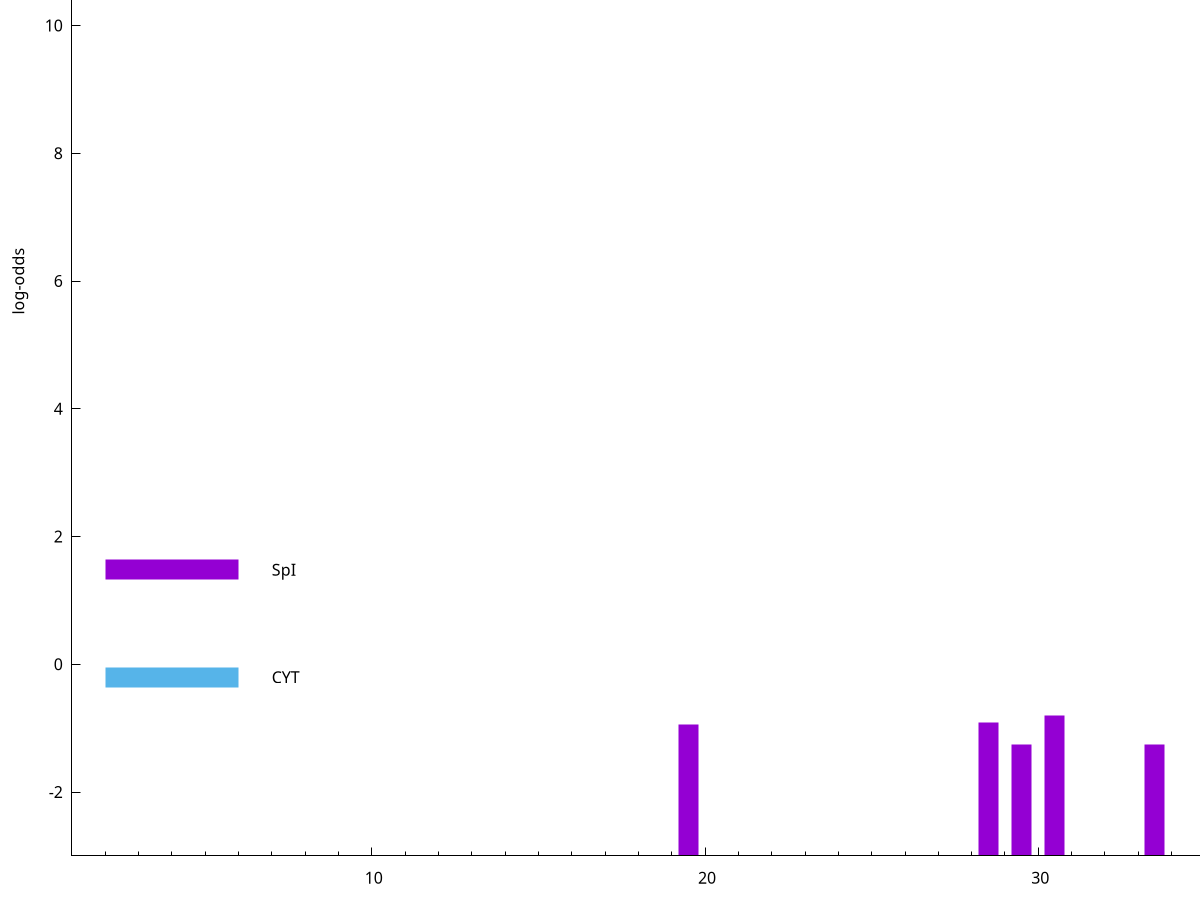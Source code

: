 set title "LipoP predictions for SRR5666601.gff"
set size 2., 1.4
set xrange [1:70] 
set mxtics 10
set yrange [-3:15]
set y2range [0:18]
set ylabel "log-odds"
set term postscript eps color solid "Helvetica" 30
set output "SRR5666601.gff1.eps"
set arrow from 2,11.4524 to 6,11.4524 nohead lt 4 lw 20
set label "TMH" at 7,11.4524
set arrow from 2,1.48181 to 6,1.48181 nohead lt 1 lw 20
set label "SpI" at 7,1.48181
set arrow from 2,-0.200913 to 6,-0.200913 nohead lt 3 lw 20
set label "CYT" at 7,-0.200913
set arrow from 2,11.4524 to 6,11.4524 nohead lt 4 lw 20
set label "TMH" at 7,11.4524
# NOTE: The scores below are the log-odds scores with the threshold
# NOTE: subtracted (a hack to make gnuplot make the histogram all
# NOTE: look nice).
plot "-" axes x1y2 title "" with impulses lt 1 lw 20
30.500000 2.200016
28.500000 2.083144
19.500000 2.055095
33.500000 1.749260
29.500000 1.743880
e
exit
